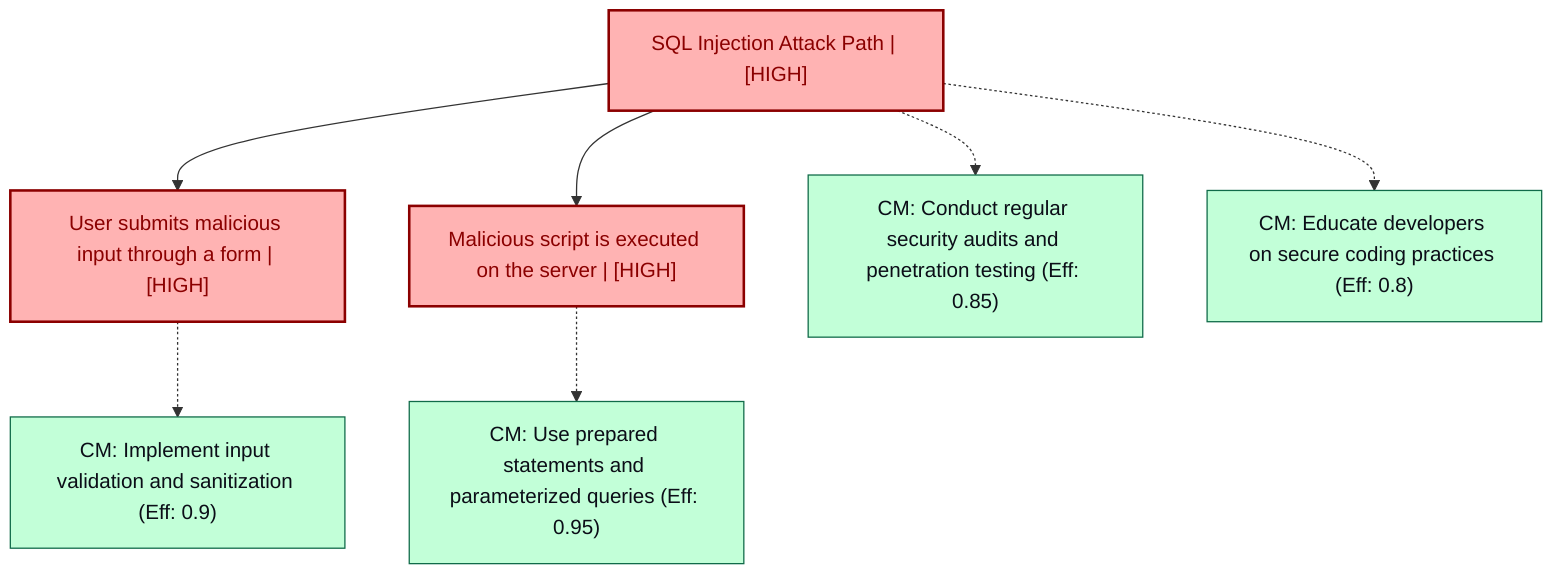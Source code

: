 graph TB
  node_01K66GV2QG3H46SP6SVKSTTSVW["SQL Injection Attack Path | [HIGH]"]:::highRisk
  node_01K66GV2QG3H46SP6SVKSTTSV1["User submits malicious input through a form | [HIGH]"]:::highRisk
  node_01K66GV2QG3H46SP6SVKSTTSV1_cm_0["CM: Implement input validation and sanitization (Eff: 0.9)"]:::countermeasure
  node_01K66GV2QG3H46SP6SVKSTTSV2["Malicious script is executed on the server | [HIGH]"]:::highRisk
  node_01K66GV2QG3H46SP6SVKSTTSV2_cm_0["CM: Use prepared statements and parameterized queries (Eff: 0.95)"]:::countermeasure
  node_01K66GV2QG3H46SP6SVKSTTSVW_cm_0["CM: Conduct regular security audits and penetration testing (Eff: 0.85)"]:::countermeasure
  node_01K66GV2QG3H46SP6SVKSTTSVW_cm_1["CM: Educate developers on secure coding practices (Eff: 0.8)"]:::countermeasure

  node_01K66GV2QG3H46SP6SVKSTTSVW --> node_01K66GV2QG3H46SP6SVKSTTSV1
  node_01K66GV2QG3H46SP6SVKSTTSV1 -.-> node_01K66GV2QG3H46SP6SVKSTTSV1_cm_0
  node_01K66GV2QG3H46SP6SVKSTTSVW --> node_01K66GV2QG3H46SP6SVKSTTSV2
  node_01K66GV2QG3H46SP6SVKSTTSV2 -.-> node_01K66GV2QG3H46SP6SVKSTTSV2_cm_0
  node_01K66GV2QG3H46SP6SVKSTTSVW -.-> node_01K66GV2QG3H46SP6SVKSTTSVW_cm_0
  node_01K66GV2QG3H46SP6SVKSTTSVW -.-> node_01K66GV2QG3H46SP6SVKSTTSVW_cm_1

  classDef andNode fill:#FFB3B3,stroke:#8B0000,stroke-width:2px,color:#0B0D17
  classDef orNode fill:#C2FFD8,stroke:#106B49,stroke-width:2px,color:#0B0D17
  classDef leafNode fill:#73d1ff,stroke:#29ABE2,stroke-width:2px,color:#0B0D17
  classDef highRisk fill:#FFB3B3,color:#8B0000,stroke:#8B0000,stroke-width:2px
  classDef mediumRisk fill:#FFF200,stroke:#7A6300,stroke-width:1px,color:#0B0D17
  classDef lowRisk fill:#FFF2B3,stroke:#FFF2B3,stroke-width:1px,color:#0B0D17
  classDef countermeasure fill:#C2FFD8,stroke:#106B49,stroke-width:1px,color:#0B0D17
  classDef reference fill:#ffa1ad,stroke:#A259FF,stroke-width:1px,stroke-dasharray:3 3,color:#0B0D17
  classDef mitreNode stroke-dasharray:5 5
  classDef note fill:#ffffcc,stroke:#ffcc00,stroke-width:2px,stroke-dasharray:5 5
